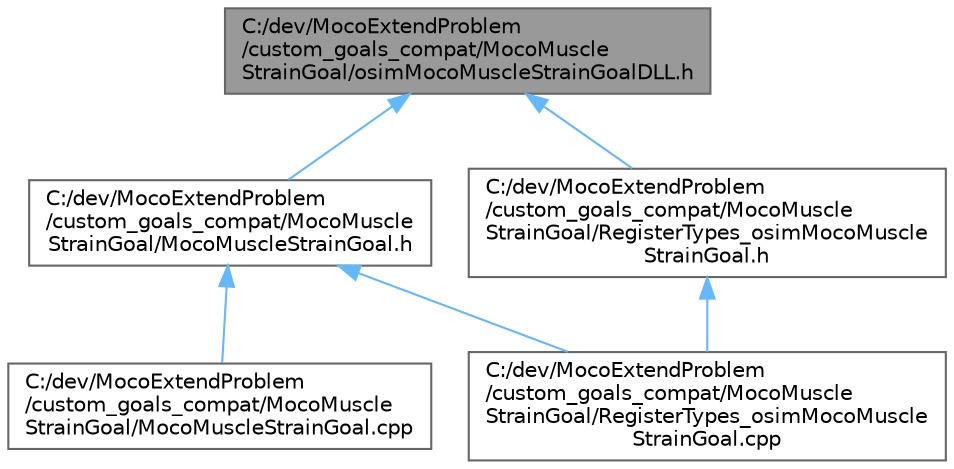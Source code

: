 digraph "C:/dev/MocoExtendProblem/custom_goals_compat/MocoMuscleStrainGoal/osimMocoMuscleStrainGoalDLL.h"
{
 // LATEX_PDF_SIZE
  bgcolor="transparent";
  edge [fontname=Helvetica,fontsize=10,labelfontname=Helvetica,labelfontsize=10];
  node [fontname=Helvetica,fontsize=10,shape=box,height=0.2,width=0.4];
  Node1 [id="Node000001",label="C:/dev/MocoExtendProblem\l/custom_goals_compat/MocoMuscle\lStrainGoal/osimMocoMuscleStrainGoalDLL.h",height=0.2,width=0.4,color="gray40", fillcolor="grey60", style="filled", fontcolor="black",tooltip=" "];
  Node1 -> Node2 [id="edge1_Node000001_Node000002",dir="back",color="steelblue1",style="solid",tooltip=" "];
  Node2 [id="Node000002",label="C:/dev/MocoExtendProblem\l/custom_goals_compat/MocoMuscle\lStrainGoal/MocoMuscleStrainGoal.h",height=0.2,width=0.4,color="grey40", fillcolor="white", style="filled",URL="$_moco_muscle_strain_goal_8h.html",tooltip=" "];
  Node2 -> Node3 [id="edge2_Node000002_Node000003",dir="back",color="steelblue1",style="solid",tooltip=" "];
  Node3 [id="Node000003",label="C:/dev/MocoExtendProblem\l/custom_goals_compat/MocoMuscle\lStrainGoal/MocoMuscleStrainGoal.cpp",height=0.2,width=0.4,color="grey40", fillcolor="white", style="filled",URL="$_moco_muscle_strain_goal_8cpp.html",tooltip=" "];
  Node2 -> Node4 [id="edge3_Node000002_Node000004",dir="back",color="steelblue1",style="solid",tooltip=" "];
  Node4 [id="Node000004",label="C:/dev/MocoExtendProblem\l/custom_goals_compat/MocoMuscle\lStrainGoal/RegisterTypes_osimMocoMuscle\lStrainGoal.cpp",height=0.2,width=0.4,color="grey40", fillcolor="white", style="filled",URL="$_register_types__osim_moco_muscle_strain_goal_8cpp.html",tooltip=" "];
  Node1 -> Node5 [id="edge4_Node000001_Node000005",dir="back",color="steelblue1",style="solid",tooltip=" "];
  Node5 [id="Node000005",label="C:/dev/MocoExtendProblem\l/custom_goals_compat/MocoMuscle\lStrainGoal/RegisterTypes_osimMocoMuscle\lStrainGoal.h",height=0.2,width=0.4,color="grey40", fillcolor="white", style="filled",URL="$_register_types__osim_moco_muscle_strain_goal_8h.html",tooltip=" "];
  Node5 -> Node4 [id="edge5_Node000005_Node000004",dir="back",color="steelblue1",style="solid",tooltip=" "];
}
